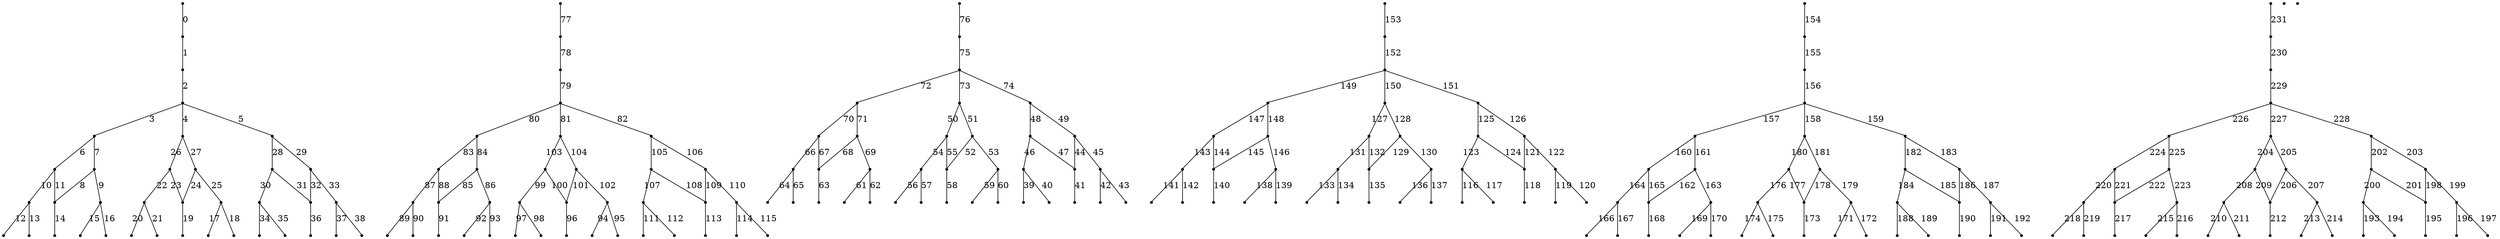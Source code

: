 digraph {
  graph [splines=false];
   2  ->  3 [arrowhead=none,label="0"] ;
   3  ->  13 [arrowhead=none,label="1"] ;
   13  ->  19 [arrowhead=none,label="2"] ;
   19  ->  27 [arrowhead=none,label="3"] ;
   27  ->  45 [arrowhead=none,label="6"] ;
   45  ->  46 [arrowhead=none,label="10"] ;
   46  ->  71 [arrowhead=none,label="12"] ;
   46  ->  72 [arrowhead=none,label="13"] ;
   45  ->  47 [arrowhead=none,label="11"] ;
   47  ->  73 [arrowhead=none,label="14"] ;
   27  ->  70 [arrowhead=none,label="7"] ;
   70  ->  47 [arrowhead=none,label="8"] ;
   70  ->  67 [arrowhead=none,label="9"] ;
   67  ->  69 [arrowhead=none,label="15"] ;
   67  ->  68 [arrowhead=none,label="16"] ;
   19  ->  28 [arrowhead=none,label="4"] ;
   28  ->  103 [arrowhead=none,label="26"] ;
   103  ->  127 [arrowhead=none,label="22"] ;
   127  ->  163 [arrowhead=none,label="20"] ;
   127  ->  175 [arrowhead=none,label="21"] ;
   103  ->  129 [arrowhead=none,label="23"] ;
   129  ->  187 [arrowhead=none,label="19"] ;
   28  ->  105 [arrowhead=none,label="27"] ;
   105  ->  129 [arrowhead=none,label="24"] ;
   105  ->  131 [arrowhead=none,label="25"] ;
   131  ->  177 [arrowhead=none,label="17"] ;
   131  ->  165 [arrowhead=none,label="18"] ;
   19  ->  29 [arrowhead=none,label="5"] ;
   29  ->  115 [arrowhead=none,label="28"] ;
   115  ->  145 [arrowhead=none,label="30"] ;
   145  ->  193 [arrowhead=none,label="34"] ;
   145  ->  205 [arrowhead=none,label="35"] ;
   115  ->  149 [arrowhead=none,label="31"] ;
   149  ->  217 [arrowhead=none,label="36"] ;
   29  ->  117 [arrowhead=none,label="29"] ;
   117  ->  149 [arrowhead=none,label="32"] ;
   117  ->  147 [arrowhead=none,label="33"] ;
   147  ->  207 [arrowhead=none,label="37"] ;
   147  ->  195 [arrowhead=none,label="38"] ;
   6  ->  7 [arrowhead=none,label="77"] ;
   9  ->  16 [arrowhead=none,label="76"] ;
   16  ->  22 [arrowhead=none,label="75"] ;
   22  ->  36 [arrowhead=none,label="72"] ;
   36  ->  54 [arrowhead=none,label="70"] ;
   54  ->  55 [arrowhead=none,label="66"] ;
   55  ->  92 [arrowhead=none,label="64"] ;
   55  ->  93 [arrowhead=none,label="65"] ;
   54  ->  56 [arrowhead=none,label="67"] ;
   56  ->  94 [arrowhead=none,label="63"] ;
   36  ->  91 [arrowhead=none,label="71"] ;
   91  ->  56 [arrowhead=none,label="68"] ;
   91  ->  88 [arrowhead=none,label="69"] ;
   88  ->  90 [arrowhead=none,label="61"] ;
   88  ->  89 [arrowhead=none,label="62"] ;
   22  ->  37 [arrowhead=none,label="73"] ;
   37  ->  108 [arrowhead=none,label="50"] ;
   108  ->  134 [arrowhead=none,label="54"] ;
   134  ->  168 [arrowhead=none,label="56"] ;
   134  ->  180 [arrowhead=none,label="57"] ;
   108  ->  138 [arrowhead=none,label="55"] ;
   138  ->  190 [arrowhead=none,label="58"] ;
   37  ->  112 [arrowhead=none,label="51"] ;
   112  ->  138 [arrowhead=none,label="52"] ;
   112  ->  142 [arrowhead=none,label="53"] ;
   142  ->  184 [arrowhead=none,label="59"] ;
   142  ->  172 [arrowhead=none,label="60"] ;
   22  ->  38 [arrowhead=none,label="74"] ;
   38  ->  120 [arrowhead=none,label="48"] ;
   120  ->  152 [arrowhead=none,label="46"] ;
   152  ->  198 [arrowhead=none,label="39"] ;
   152  ->  210 [arrowhead=none,label="40"] ;
   120  ->  160 [arrowhead=none,label="47"] ;
   160  ->  220 [arrowhead=none,label="41"] ;
   38  ->  124 [arrowhead=none,label="49"] ;
   124  ->  160 [arrowhead=none,label="44"] ;
   124  ->  156 [arrowhead=none,label="45"] ;
   156  ->  214 [arrowhead=none,label="42"] ;
   156  ->  202 [arrowhead=none,label="43"] ;
   7  ->  15 [arrowhead=none,label="78"] ;
   15  ->  21 [arrowhead=none,label="79"] ;
   21  ->  33 [arrowhead=none,label="80"] ;
   33  ->  51 [arrowhead=none,label="83"] ;
   51  ->  53 [arrowhead=none,label="87"] ;
   53  ->  84 [arrowhead=none,label="89"] ;
   53  ->  83 [arrowhead=none,label="90"] ;
   51  ->  52 [arrowhead=none,label="88"] ;
   52  ->  81 [arrowhead=none,label="91"] ;
   33  ->  82 [arrowhead=none,label="84"] ;
   82  ->  52 [arrowhead=none,label="85"] ;
   82  ->  85 [arrowhead=none,label="86"] ;
   85  ->  86 [arrowhead=none,label="92"] ;
   85  ->  87 [arrowhead=none,label="93"] ;
   21  ->  34 [arrowhead=none,label="81"] ;
   34  ->  107 [arrowhead=none,label="103"] ;
   107  ->  133 [arrowhead=none,label="99"] ;
   133  ->  167 [arrowhead=none,label="97"] ;
   133  ->  179 [arrowhead=none,label="98"] ;
   107  ->  137 [arrowhead=none,label="100"] ;
   137  ->  189 [arrowhead=none,label="96"] ;
   34  ->  111 [arrowhead=none,label="104"] ;
   111  ->  137 [arrowhead=none,label="101"] ;
   111  ->  141 [arrowhead=none,label="102"] ;
   141  ->  183 [arrowhead=none,label="94"] ;
   141  ->  171 [arrowhead=none,label="95"] ;
   21  ->  35 [arrowhead=none,label="82"] ;
   35  ->  119 [arrowhead=none,label="105"] ;
   119  ->  151 [arrowhead=none,label="107"] ;
   151  ->  197 [arrowhead=none,label="111"] ;
   151  ->  209 [arrowhead=none,label="112"] ;
   119  ->  159 [arrowhead=none,label="108"] ;
   159  ->  219 [arrowhead=none,label="113"] ;
   35  ->  123 [arrowhead=none,label="106"] ;
   123  ->  159 [arrowhead=none,label="109"] ;
   123  ->  155 [arrowhead=none,label="110"] ;
   155  ->  213 [arrowhead=none,label="114"] ;
   155  ->  201 [arrowhead=none,label="115"] ;
   1  ->  12 [arrowhead=none,label="153"] ;
   12  ->  18 [arrowhead=none,label="152"] ;
   18  ->  24 [arrowhead=none,label="149"] ;
   24  ->  42 [arrowhead=none,label="147"] ;
   42  ->  43 [arrowhead=none,label="143"] ;
   43  ->  64 [arrowhead=none,label="141"] ;
   43  ->  65 [arrowhead=none,label="142"] ;
   42  ->  44 [arrowhead=none,label="144"] ;
   44  ->  66 [arrowhead=none,label="140"] ;
   24  ->  63 [arrowhead=none,label="148"] ;
   63  ->  44 [arrowhead=none,label="145"] ;
   63  ->  60 [arrowhead=none,label="146"] ;
   60  ->  62 [arrowhead=none,label="138"] ;
   60  ->  61 [arrowhead=none,label="139"] ;
   18  ->  25 [arrowhead=none,label="150"] ;
   25  ->  102 [arrowhead=none,label="127"] ;
   102  ->  126 [arrowhead=none,label="131"] ;
   126  ->  162 [arrowhead=none,label="133"] ;
   126  ->  174 [arrowhead=none,label="134"] ;
   102  ->  128 [arrowhead=none,label="132"] ;
   128  ->  186 [arrowhead=none,label="135"] ;
   25  ->  104 [arrowhead=none,label="128"] ;
   104  ->  128 [arrowhead=none,label="129"] ;
   104  ->  130 [arrowhead=none,label="130"] ;
   130  ->  176 [arrowhead=none,label="136"] ;
   130  ->  164 [arrowhead=none,label="137"] ;
   18  ->  26 [arrowhead=none,label="151"] ;
   26  ->  114 [arrowhead=none,label="125"] ;
   114  ->  144 [arrowhead=none,label="123"] ;
   144  ->  192 [arrowhead=none,label="116"] ;
   144  ->  204 [arrowhead=none,label="117"] ;
   114  ->  148 [arrowhead=none,label="124"] ;
   148  ->  216 [arrowhead=none,label="118"] ;
   26  ->  116 [arrowhead=none,label="126"] ;
   116  ->  148 [arrowhead=none,label="121"] ;
   116  ->  146 [arrowhead=none,label="122"] ;
   146  ->  206 [arrowhead=none,label="119"] ;
   146  ->  194 [arrowhead=none,label="120"] ;
   4  ->  5 [arrowhead=none,label="154"] ;
   5  ->  14 [arrowhead=none,label="155"] ;
   14  ->  20 [arrowhead=none,label="156"] ;
   20  ->  30 [arrowhead=none,label="157"] ;
   30  ->  48 [arrowhead=none,label="160"] ;
   48  ->  50 [arrowhead=none,label="164"] ;
   50  ->  77 [arrowhead=none,label="166"] ;
   50  ->  76 [arrowhead=none,label="167"] ;
   48  ->  49 [arrowhead=none,label="165"] ;
   49  ->  74 [arrowhead=none,label="168"] ;
   30  ->  75 [arrowhead=none,label="161"] ;
   75  ->  49 [arrowhead=none,label="162"] ;
   75  ->  78 [arrowhead=none,label="163"] ;
   78  ->  79 [arrowhead=none,label="169"] ;
   78  ->  80 [arrowhead=none,label="170"] ;
   20  ->  31 [arrowhead=none,label="158"] ;
   31  ->  106 [arrowhead=none,label="180"] ;
   106  ->  132 [arrowhead=none,label="176"] ;
   132  ->  166 [arrowhead=none,label="174"] ;
   132  ->  178 [arrowhead=none,label="175"] ;
   106  ->  136 [arrowhead=none,label="177"] ;
   136  ->  188 [arrowhead=none,label="173"] ;
   31  ->  110 [arrowhead=none,label="181"] ;
   110  ->  136 [arrowhead=none,label="178"] ;
   110  ->  140 [arrowhead=none,label="179"] ;
   140  ->  182 [arrowhead=none,label="171"] ;
   140  ->  170 [arrowhead=none,label="172"] ;
   20  ->  32 [arrowhead=none,label="159"] ;
   32  ->  118 [arrowhead=none,label="182"] ;
   118  ->  150 [arrowhead=none,label="184"] ;
   150  ->  196 [arrowhead=none,label="188"] ;
   150  ->  208 [arrowhead=none,label="189"] ;
   118  ->  158 [arrowhead=none,label="185"] ;
   158  ->  218 [arrowhead=none,label="190"] ;
   32  ->  122 [arrowhead=none,label="183"] ;
   122  ->  158 [arrowhead=none,label="186"] ;
   122  ->  154 [arrowhead=none,label="187"] ;
   154  ->  212 [arrowhead=none,label="191"] ;
   154  ->  200 [arrowhead=none,label="192"] ;
   10  ->  11 [arrowhead=none,label="231"] ;
   11  ->  17 [arrowhead=none,label="230"] ;
   17  ->  23 [arrowhead=none,label="229"] ;
   23  ->  39 [arrowhead=none,label="226"] ;
   39  ->  57 [arrowhead=none,label="224"] ;
   57  ->  58 [arrowhead=none,label="220"] ;
   58  ->  99 [arrowhead=none,label="218"] ;
   58  ->  100 [arrowhead=none,label="219"] ;
   57  ->  59 [arrowhead=none,label="221"] ;
   59  ->  101 [arrowhead=none,label="217"] ;
   39  ->  98 [arrowhead=none,label="225"] ;
   98  ->  59 [arrowhead=none,label="222"] ;
   98  ->  95 [arrowhead=none,label="223"] ;
   95  ->  97 [arrowhead=none,label="215"] ;
   95  ->  96 [arrowhead=none,label="216"] ;
   23  ->  40 [arrowhead=none,label="227"] ;
   40  ->  109 [arrowhead=none,label="204"] ;
   109  ->  135 [arrowhead=none,label="208"] ;
   135  ->  169 [arrowhead=none,label="210"] ;
   135  ->  181 [arrowhead=none,label="211"] ;
   109  ->  139 [arrowhead=none,label="209"] ;
   139  ->  191 [arrowhead=none,label="212"] ;
   40  ->  113 [arrowhead=none,label="205"] ;
   113  ->  139 [arrowhead=none,label="206"] ;
   113  ->  143 [arrowhead=none,label="207"] ;
   143  ->  185 [arrowhead=none,label="213"] ;
   143  ->  173 [arrowhead=none,label="214"] ;
   23  ->  41 [arrowhead=none,label="228"] ;
   41  ->  121 [arrowhead=none,label="202"] ;
   121  ->  153 [arrowhead=none,label="200"] ;
   153  ->  199 [arrowhead=none,label="193"] ;
   153  ->  211 [arrowhead=none,label="194"] ;
   121  ->  161 [arrowhead=none,label="201"] ;
   161  ->  221 [arrowhead=none,label="195"] ;
   41  ->  125 [arrowhead=none,label="203"] ;
   125  ->  161 [arrowhead=none,label="198"] ;
   125  ->  157 [arrowhead=none,label="199"] ;
   157  ->  215 [arrowhead=none,label="196"] ;
   157  ->  203 [arrowhead=none,label="197"] ;
   0 [shape=point,label=""] ;
   1 [shape=point,label=""] ;
   2 [shape=point,label=""] ;
   3 [shape=point,label=""] ;
   4 [shape=point,label=""] ;
   5 [shape=point,label=""] ;
   6 [shape=point,label=""] ;
   7 [shape=point,label=""] ;
   8 [shape=point,label=""] ;
   9 [shape=point,label=""] ;
   10 [shape=point,label=""] ;
   11 [shape=point,label=""] ;
   12 [shape=point,label=""] ;
   13 [shape=point,label=""] ;
   14 [shape=point,label=""] ;
   15 [shape=point,label=""] ;
   16 [shape=point,label=""] ;
   17 [shape=point,label=""] ;
   18 [shape=point,label=""] ;
   19 [shape=point,label=""] ;
   20 [shape=point,label=""] ;
   21 [shape=point,label=""] ;
   22 [shape=point,label=""] ;
   23 [shape=point,label=""] ;
   24 [shape=point,label=""] ;
   25 [shape=point,label=""] ;
   26 [shape=point,label=""] ;
   27 [shape=point,label=""] ;
   28 [shape=point,label=""] ;
   29 [shape=point,label=""] ;
   30 [shape=point,label=""] ;
   31 [shape=point,label=""] ;
   32 [shape=point,label=""] ;
   33 [shape=point,label=""] ;
   34 [shape=point,label=""] ;
   35 [shape=point,label=""] ;
   36 [shape=point,label=""] ;
   37 [shape=point,label=""] ;
   38 [shape=point,label=""] ;
   39 [shape=point,label=""] ;
   40 [shape=point,label=""] ;
   41 [shape=point,label=""] ;
   42 [shape=point,label=""] ;
   43 [shape=point,label=""] ;
   44 [shape=point,label=""] ;
   45 [shape=point,label=""] ;
   46 [shape=point,label=""] ;
   47 [shape=point,label=""] ;
   48 [shape=point,label=""] ;
   49 [shape=point,label=""] ;
   50 [shape=point,label=""] ;
   51 [shape=point,label=""] ;
   52 [shape=point,label=""] ;
   53 [shape=point,label=""] ;
   54 [shape=point,label=""] ;
   55 [shape=point,label=""] ;
   56 [shape=point,label=""] ;
   57 [shape=point,label=""] ;
   58 [shape=point,label=""] ;
   59 [shape=point,label=""] ;
   60 [shape=point,label=""] ;
   61 [shape=point,label=""] ;
   62 [shape=point,label=""] ;
   63 [shape=point,label=""] ;
   64 [shape=point,label=""] ;
   65 [shape=point,label=""] ;
   66 [shape=point,label=""] ;
   67 [shape=point,label=""] ;
   68 [shape=point,label=""] ;
   69 [shape=point,label=""] ;
   70 [shape=point,label=""] ;
   71 [shape=point,label=""] ;
   72 [shape=point,label=""] ;
   73 [shape=point,label=""] ;
   74 [shape=point,label=""] ;
   75 [shape=point,label=""] ;
   76 [shape=point,label=""] ;
   77 [shape=point,label=""] ;
   78 [shape=point,label=""] ;
   79 [shape=point,label=""] ;
   80 [shape=point,label=""] ;
   81 [shape=point,label=""] ;
   82 [shape=point,label=""] ;
   83 [shape=point,label=""] ;
   84 [shape=point,label=""] ;
   85 [shape=point,label=""] ;
   86 [shape=point,label=""] ;
   87 [shape=point,label=""] ;
   88 [shape=point,label=""] ;
   89 [shape=point,label=""] ;
   90 [shape=point,label=""] ;
   91 [shape=point,label=""] ;
   92 [shape=point,label=""] ;
   93 [shape=point,label=""] ;
   94 [shape=point,label=""] ;
   95 [shape=point,label=""] ;
   96 [shape=point,label=""] ;
   97 [shape=point,label=""] ;
   98 [shape=point,label=""] ;
   99 [shape=point,label=""] ;
   100 [shape=point,label=""] ;
   101 [shape=point,label=""] ;
   102 [shape=point,label=""] ;
   103 [shape=point,label=""] ;
   104 [shape=point,label=""] ;
   105 [shape=point,label=""] ;
   106 [shape=point,label=""] ;
   107 [shape=point,label=""] ;
   108 [shape=point,label=""] ;
   109 [shape=point,label=""] ;
   110 [shape=point,label=""] ;
   111 [shape=point,label=""] ;
   112 [shape=point,label=""] ;
   113 [shape=point,label=""] ;
   114 [shape=point,label=""] ;
   115 [shape=point,label=""] ;
   116 [shape=point,label=""] ;
   117 [shape=point,label=""] ;
   118 [shape=point,label=""] ;
   119 [shape=point,label=""] ;
   120 [shape=point,label=""] ;
   121 [shape=point,label=""] ;
   122 [shape=point,label=""] ;
   123 [shape=point,label=""] ;
   124 [shape=point,label=""] ;
   125 [shape=point,label=""] ;
   126 [shape=point,label=""] ;
   127 [shape=point,label=""] ;
   128 [shape=point,label=""] ;
   129 [shape=point,label=""] ;
   130 [shape=point,label=""] ;
   131 [shape=point,label=""] ;
   132 [shape=point,label=""] ;
   133 [shape=point,label=""] ;
   134 [shape=point,label=""] ;
   135 [shape=point,label=""] ;
   136 [shape=point,label=""] ;
   137 [shape=point,label=""] ;
   138 [shape=point,label=""] ;
   139 [shape=point,label=""] ;
   140 [shape=point,label=""] ;
   141 [shape=point,label=""] ;
   142 [shape=point,label=""] ;
   143 [shape=point,label=""] ;
   144 [shape=point,label=""] ;
   145 [shape=point,label=""] ;
   146 [shape=point,label=""] ;
   147 [shape=point,label=""] ;
   148 [shape=point,label=""] ;
   149 [shape=point,label=""] ;
   150 [shape=point,label=""] ;
   151 [shape=point,label=""] ;
   152 [shape=point,label=""] ;
   153 [shape=point,label=""] ;
   154 [shape=point,label=""] ;
   155 [shape=point,label=""] ;
   156 [shape=point,label=""] ;
   157 [shape=point,label=""] ;
   158 [shape=point,label=""] ;
   159 [shape=point,label=""] ;
   160 [shape=point,label=""] ;
   161 [shape=point,label=""] ;
   162 [shape=point,label=""] ;
   163 [shape=point,label=""] ;
   164 [shape=point,label=""] ;
   165 [shape=point,label=""] ;
   166 [shape=point,label=""] ;
   167 [shape=point,label=""] ;
   168 [shape=point,label=""] ;
   169 [shape=point,label=""] ;
   170 [shape=point,label=""] ;
   171 [shape=point,label=""] ;
   172 [shape=point,label=""] ;
   173 [shape=point,label=""] ;
   174 [shape=point,label=""] ;
   175 [shape=point,label=""] ;
   176 [shape=point,label=""] ;
   177 [shape=point,label=""] ;
   178 [shape=point,label=""] ;
   179 [shape=point,label=""] ;
   180 [shape=point,label=""] ;
   181 [shape=point,label=""] ;
   182 [shape=point,label=""] ;
   183 [shape=point,label=""] ;
   184 [shape=point,label=""] ;
   185 [shape=point,label=""] ;
   186 [shape=point,label=""] ;
   187 [shape=point,label=""] ;
   188 [shape=point,label=""] ;
   189 [shape=point,label=""] ;
   190 [shape=point,label=""] ;
   191 [shape=point,label=""] ;
   192 [shape=point,label=""] ;
   193 [shape=point,label=""] ;
   194 [shape=point,label=""] ;
   195 [shape=point,label=""] ;
   196 [shape=point,label=""] ;
   197 [shape=point,label=""] ;
   198 [shape=point,label=""] ;
   199 [shape=point,label=""] ;
   200 [shape=point,label=""] ;
   201 [shape=point,label=""] ;
   202 [shape=point,label=""] ;
   203 [shape=point,label=""] ;
   204 [shape=point,label=""] ;
   205 [shape=point,label=""] ;
   206 [shape=point,label=""] ;
   207 [shape=point,label=""] ;
   208 [shape=point,label=""] ;
   209 [shape=point,label=""] ;
   210 [shape=point,label=""] ;
   211 [shape=point,label=""] ;
   212 [shape=point,label=""] ;
   213 [shape=point,label=""] ;
   214 [shape=point,label=""] ;
   215 [shape=point,label=""] ;
   216 [shape=point,label=""] ;
   217 [shape=point,label=""] ;
   218 [shape=point,label=""] ;
   219 [shape=point,label=""] ;
   220 [shape=point,label=""] ;
   221 [shape=point,label=""] ;
}
